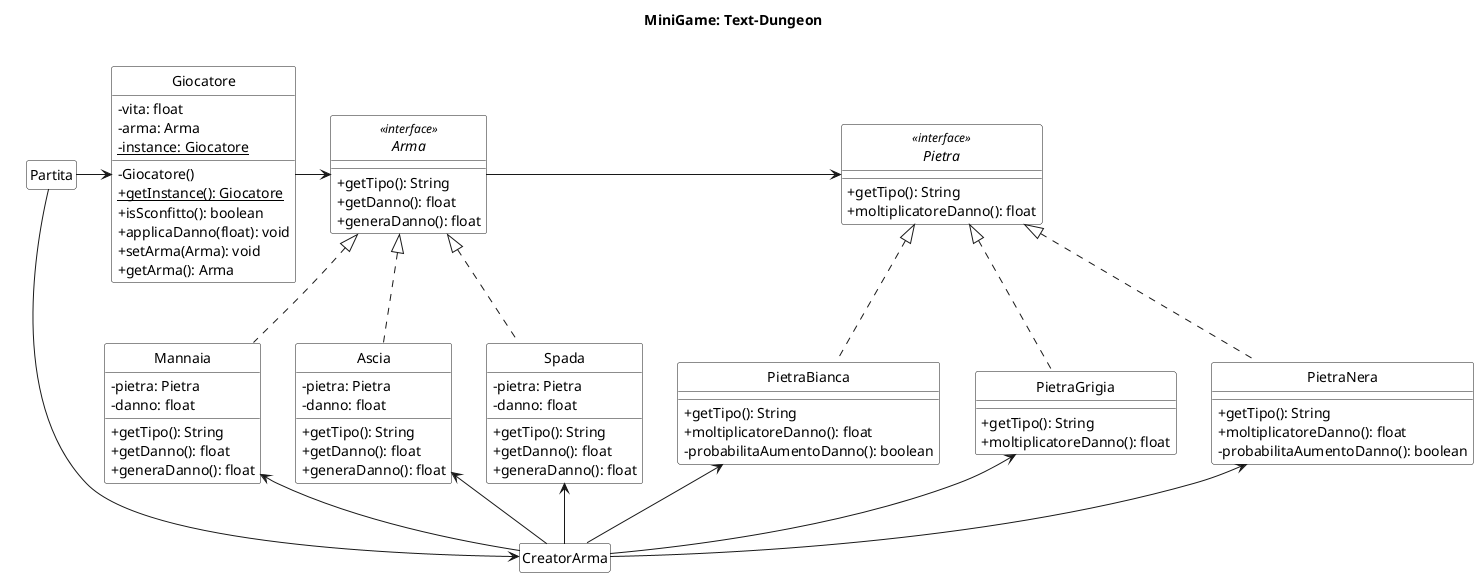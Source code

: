 ' Documentazione: https://plantuml.com/class-diagram
  
@startuml
' START STYLE
skinparam {
    monochrome true
    classBackgroundColor white
    noteBackgroundColor white
    classAttributeIconSize 0
}
hide circle
' END STYLE

title MiniGame: Text-Dungeon\n

hide members

class CreatorArma

CreatorArma -u-> Ascia
CreatorArma -u-> Mannaia
CreatorArma -u-> Spada
CreatorArma -u-> PietraGrigia
CreatorArma -u-> PietraBianca
CreatorArma -u-> PietraNera

class Partita

Partita -> CreatorArma

class Giocatore {
    - vita: float
    - arma: Arma
    - instance{static}: Giocatore 
    - Giocatore()
    + getInstance(){static}: Giocatore
    + isSconfitto(): boolean
    + applicaDanno(float): void
    + setArma(Arma): void
    + getArma(): Arma
}
show Giocatore members

Giocatore -> Arma
Partita -> Giocatore

interface Arma <<interface>> {
    + getTipo(): String
    + getDanno(): float
    + generaDanno(): float
}
show Arma members

interface Pietra <<interface>> {
    + getTipo(): String
    + moltiplicatoreDanno(): float
}
show Pietra members

class PietraGrigia implements Pietra {
    + getTipo(): String
    + moltiplicatoreDanno(): float
}
show PietraGrigia members

class PietraBianca implements Pietra {
    + getTipo(): String
    + moltiplicatoreDanno(): float
    - probabilitaAumentoDanno(): boolean
}
show PietraBianca members

class PietraNera implements Pietra {
    + getTipo(): String
    + moltiplicatoreDanno(): float
    - probabilitaAumentoDanno(): boolean
}
show PietraNera members

class Ascia implements Arma {
    - pietra: Pietra
    - danno: float
    + getTipo(): String
    + getDanno(): float
    + generaDanno(): float
}
show Ascia members

class Mannaia implements Arma {
    - pietra: Pietra
    - danno: float
    + getTipo(): String
    + getDanno(): float
    + generaDanno(): float
}
show Mannaia members


class Spada implements Arma {
    - pietra: Pietra
    - danno: float
    + getTipo(): String
    + getDanno(): float
    + generaDanno(): float
}
show Spada members

Arma -> Pietra

@enduml
